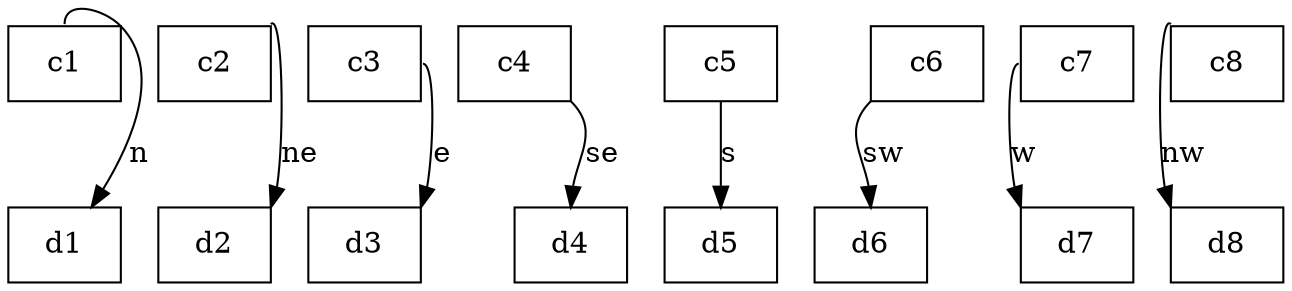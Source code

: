 digraph G {
    node [shape=box];
    c1:n -> d1 [label=n];
    c2:ne -> d2:ne [label=ne];
    c3:e -> d3:ne [label=e];
    c4:se -> d4:n [label=se];
    c5:s -> d5:n [label=s];
    c6:sw -> d6:n [label=sw];
    c7:w -> d7:nw [label=w];
    c8:nw -> d8:nw[label=nw];
}
